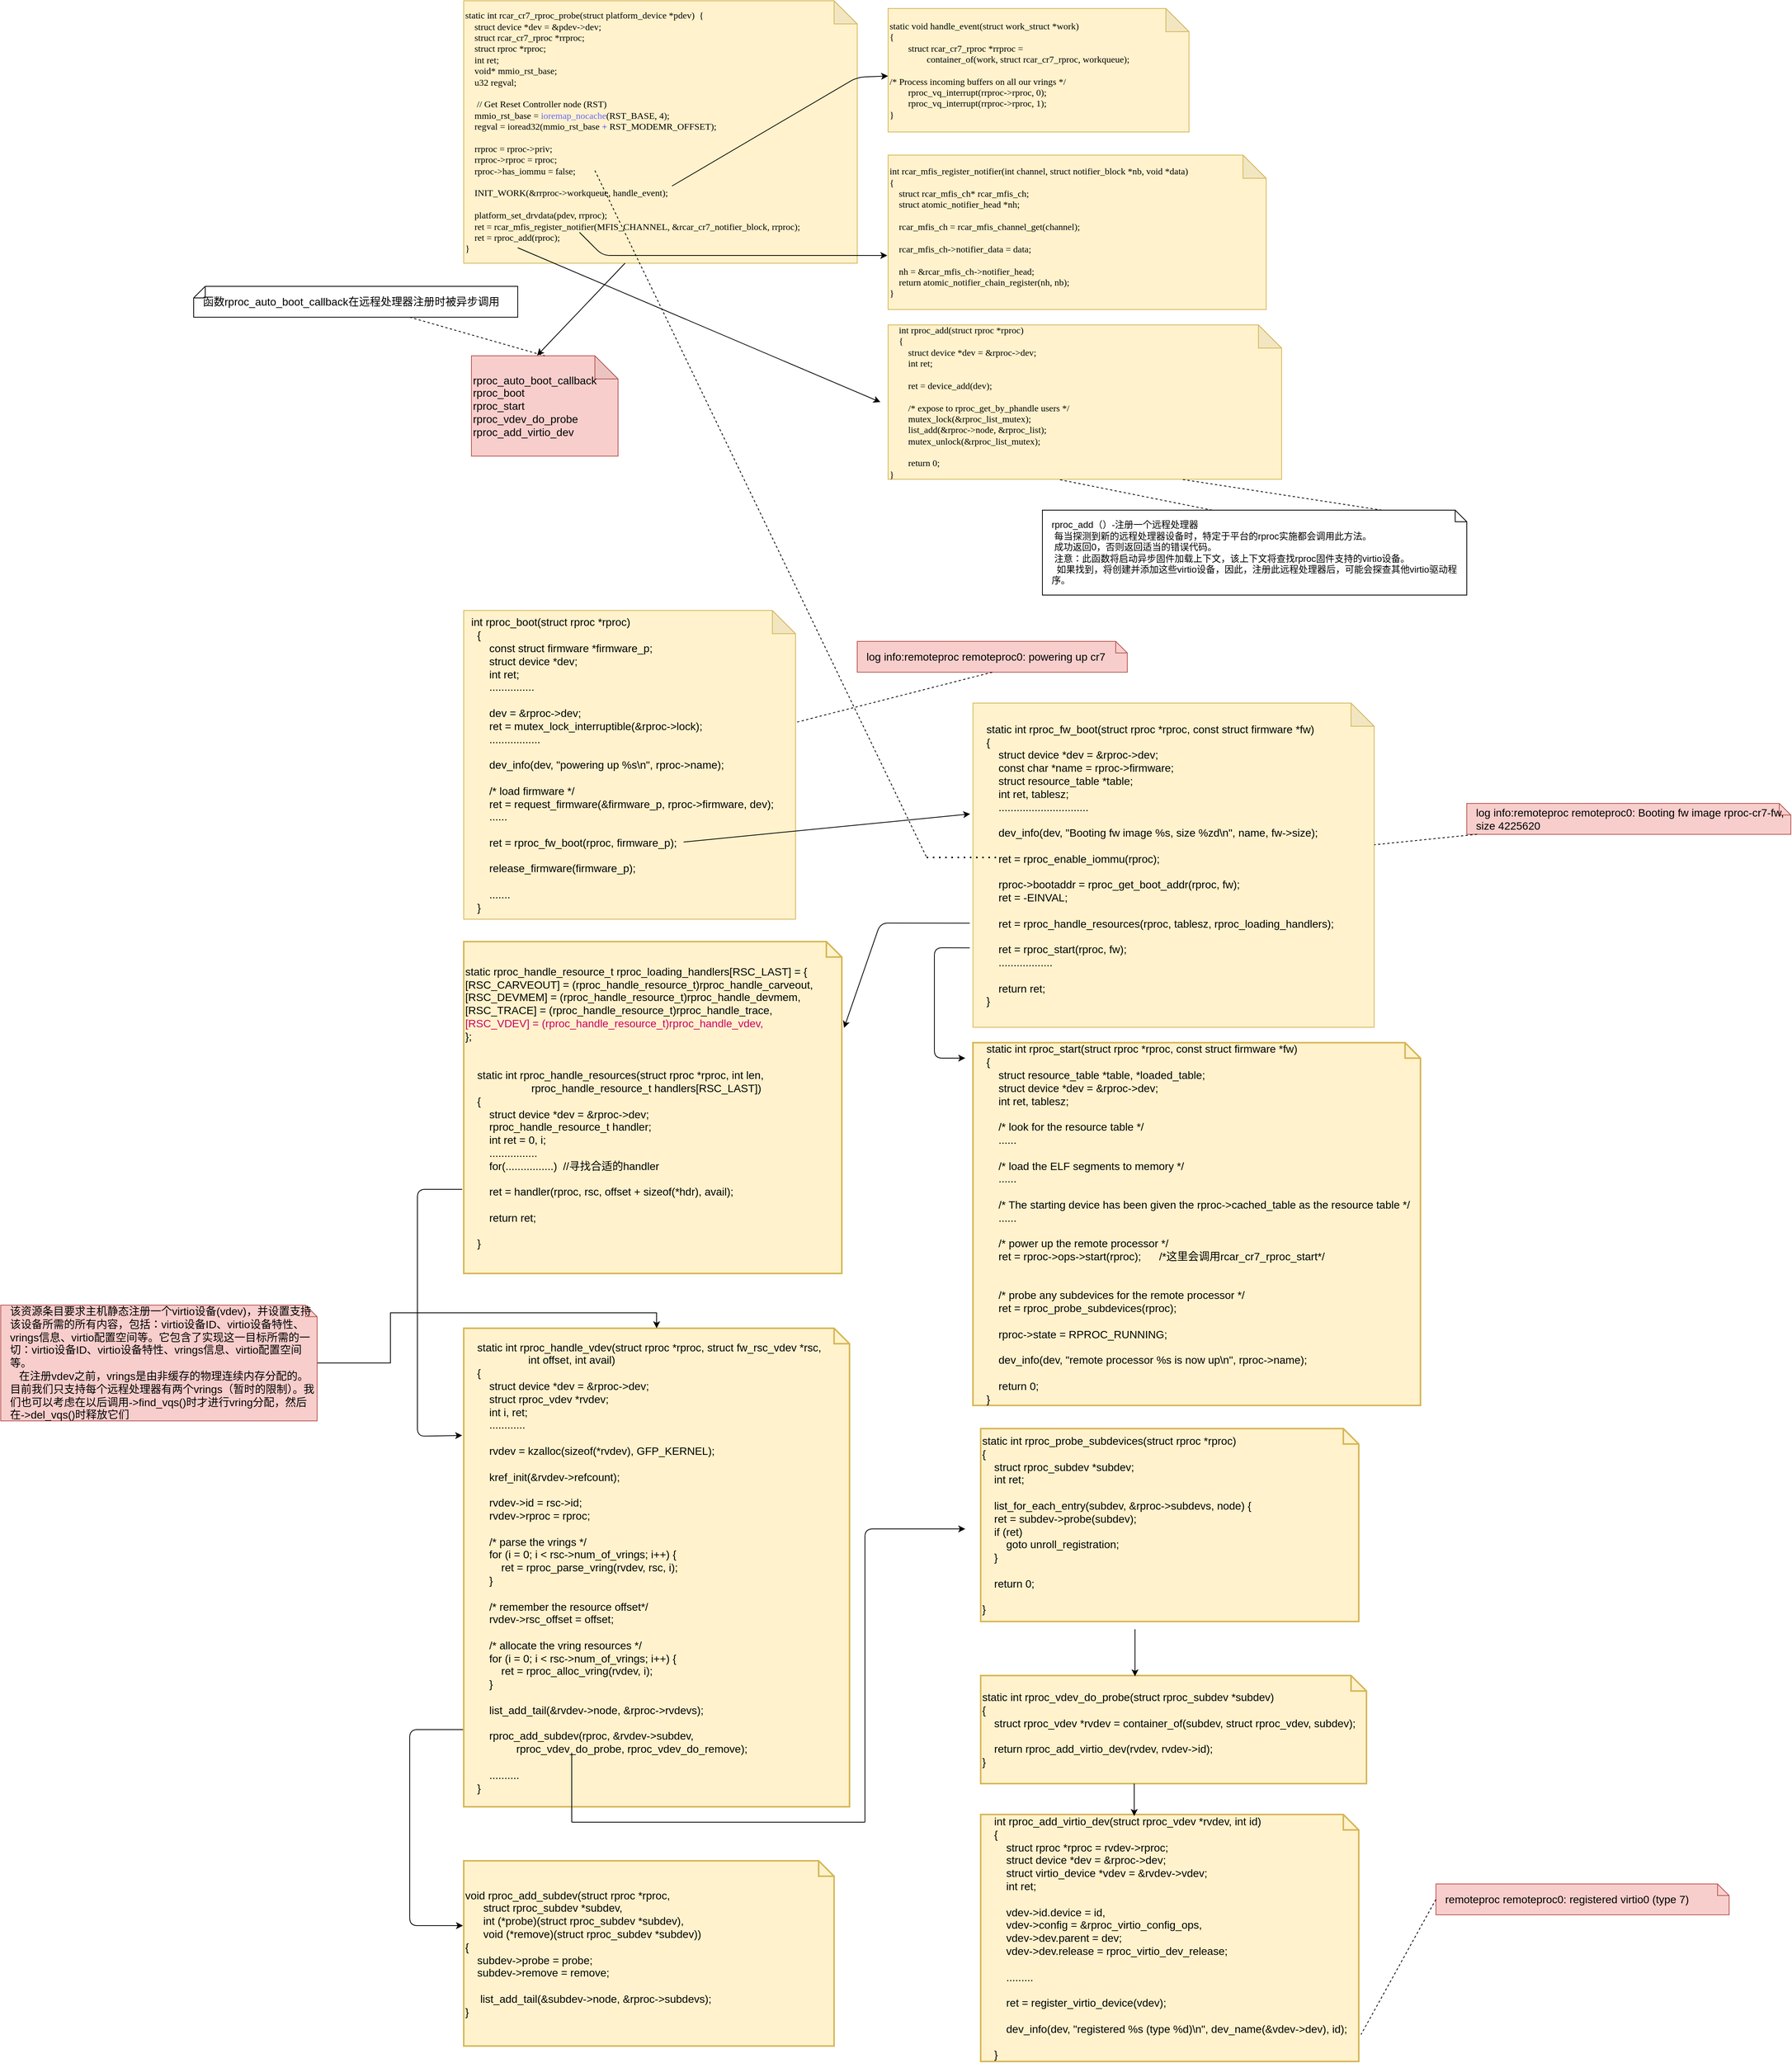 <mxfile version="13.5.3" type="github">
  <diagram id="FbFJJBOBrlT_LoqqgO9q" name="Page-1">
    <mxGraphModel dx="2272" dy="762" grid="1" gridSize="10" guides="1" tooltips="1" connect="1" arrows="1" fold="1" page="1" pageScale="1" pageWidth="850" pageHeight="1100" math="0" shadow="0">
      <root>
        <mxCell id="0" />
        <mxCell id="1" parent="0" />
        <mxCell id="iIErcDSMbeZujc61zSbI-16" value="&lt;span&gt;static int rcar_cr7_rproc_probe(struct platform_device *pdev)&amp;nbsp; {&lt;/span&gt;&lt;br&gt;&lt;span&gt;&amp;nbsp; &amp;nbsp;&amp;nbsp;&lt;/span&gt;&lt;span&gt;struct device *dev = &amp;amp;pdev-&amp;gt;dev;&lt;/span&gt;&lt;div&gt;&amp;nbsp; &amp;nbsp; struct rcar_cr7_rproc *rrproc;&lt;/div&gt;&lt;div&gt;&amp;nbsp; &amp;nbsp; struct rproc *rproc;&lt;/div&gt;&lt;div&gt;&amp;nbsp; &amp;nbsp; int ret;&lt;/div&gt;&lt;div&gt;&amp;nbsp; &amp;nbsp; void* mmio_rst_base;&amp;nbsp;&lt;/div&gt;&lt;div&gt;&amp;nbsp; &amp;nbsp; u32 regval;&lt;/div&gt;&lt;br&gt;&lt;span&gt;&amp;nbsp; &amp;nbsp;&amp;nbsp;&lt;/span&gt;&lt;span&gt; &lt;/span&gt;&lt;span&gt;// Get Reset Controller node (RST)&lt;/span&gt;&lt;div&gt;&amp;nbsp; &amp;nbsp; mmio_rst_base =&amp;nbsp;&lt;font color=&quot;#6666ff&quot;&gt;ioremap_nocache&lt;/font&gt;(RST_BASE, 4);&lt;/div&gt;&lt;div&gt;&amp;nbsp; &amp;nbsp; regval = ioread32(mmio_rst_base&lt;font color=&quot;#3333ff&quot;&gt;&amp;nbsp;+&lt;/font&gt;&amp;nbsp;RST_MODEMR_OFFSET);&lt;/div&gt;&lt;br&gt;&lt;span&gt;&amp;nbsp; &amp;nbsp;&amp;nbsp;&lt;/span&gt;&lt;span&gt;rrproc = rproc-&amp;gt;priv;&lt;/span&gt;&lt;div&gt;&amp;nbsp; &amp;nbsp; rrproc-&amp;gt;rproc = rproc;&lt;/div&gt;&lt;div&gt;&amp;nbsp; &amp;nbsp; rproc-&amp;gt;has_iommu = false;&lt;/div&gt;&lt;br&gt;&lt;span&gt;&amp;nbsp; &amp;nbsp;&amp;nbsp;INIT_WORK(&amp;amp;rrproc-&amp;gt;workqueue, handle_event);&lt;/span&gt;&lt;br&gt;&lt;span&gt;&amp;nbsp; &amp;nbsp;&amp;nbsp;&lt;/span&gt;&lt;br&gt;&lt;span&gt;&amp;nbsp; &amp;nbsp;&amp;nbsp;&lt;/span&gt;&lt;span&gt;platform_set_drvdata(pdev, rrproc);&lt;br&gt;&lt;/span&gt;&lt;div&gt;&amp;nbsp; &amp;nbsp; ret = rcar_mfis_register_notifier(MFIS_CHANNEL, &amp;amp;rcar_cr7_notifier_block, rrproc);&lt;/div&gt;&lt;span&gt;&amp;nbsp; &amp;nbsp;&amp;nbsp;ret = rproc_add(rproc);&lt;/span&gt;&lt;br&gt;&lt;span&gt;}&lt;/span&gt;" style="shape=note;whiteSpace=wrap;html=1;backgroundOutline=1;darkOpacity=0.05;labelBackgroundColor=none;fontFamily=Tahoma;align=left;fillColor=#fff2cc;strokeColor=#d6b656;" parent="1" vertex="1">
          <mxGeometry x="10" y="30" width="510" height="340" as="geometry" />
        </mxCell>
        <mxCell id="iIErcDSMbeZujc61zSbI-19" value="" style="endArrow=classic;html=1;fontFamily=Tahoma;" parent="1" target="iIErcDSMbeZujc61zSbI-20" edge="1">
          <mxGeometry width="50" height="50" relative="1" as="geometry">
            <mxPoint x="280" y="270" as="sourcePoint" />
            <mxPoint x="540" y="270" as="targetPoint" />
            <Array as="points">
              <mxPoint x="520" y="129" />
            </Array>
          </mxGeometry>
        </mxCell>
        <mxCell id="iIErcDSMbeZujc61zSbI-20" value="&lt;div&gt;static void handle_event(struct work_struct *work)&lt;/div&gt;&lt;div&gt;{&lt;/div&gt;&lt;div&gt;&amp;nbsp; &amp;nbsp; &amp;nbsp; &amp;nbsp; struct rcar_cr7_rproc *rrproc =&lt;/div&gt;&lt;div&gt;&amp;nbsp; &amp;nbsp; &amp;nbsp; &amp;nbsp; &amp;nbsp; &amp;nbsp; &amp;nbsp; &amp;nbsp; container_of(work, struct rcar_cr7_rproc, workqueue);&lt;/div&gt;&lt;div&gt;&lt;br&gt;&lt;/div&gt;&lt;div&gt;&lt;span&gt; &lt;/span&gt;/* Process incoming buffers on all our vrings */&lt;/div&gt;&lt;div&gt;&amp;nbsp; &amp;nbsp; &amp;nbsp; &amp;nbsp; rproc_vq_interrupt(rrproc-&amp;gt;rproc, 0);&lt;/div&gt;&lt;div&gt;&amp;nbsp; &amp;nbsp; &amp;nbsp; &amp;nbsp; rproc_vq_interrupt(rrproc-&amp;gt;rproc, 1);&lt;/div&gt;&lt;div&gt;}&lt;/div&gt;" style="shape=note;whiteSpace=wrap;html=1;backgroundOutline=1;darkOpacity=0.05;labelBackgroundColor=none;fontFamily=Tahoma;align=left;fillColor=#fff2cc;strokeColor=#d6b656;" parent="1" vertex="1">
          <mxGeometry x="560" y="40" width="390" height="160" as="geometry" />
        </mxCell>
        <mxCell id="iIErcDSMbeZujc61zSbI-21" value="&lt;div&gt;int rcar_mfis_register_notifier(int channel, struct notifier_block *nb, void *data)&lt;/div&gt;&lt;div&gt;{&lt;/div&gt;&lt;div&gt;&amp;nbsp; &amp;nbsp; struct rcar_mfis_ch* rcar_mfis_ch;&lt;/div&gt;&lt;div&gt;&amp;nbsp; &amp;nbsp; struct atomic_notifier_head *nh;&lt;/div&gt;&lt;div&gt;&lt;br&gt;&lt;/div&gt;&lt;div&gt;&amp;nbsp; &amp;nbsp; rcar_mfis_ch = rcar_mfis_channel_get(channel);&lt;/div&gt;&lt;div&gt;&lt;br&gt;&lt;/div&gt;&lt;div&gt;&amp;nbsp; &amp;nbsp; rcar_mfis_ch-&amp;gt;notifier_data = data;&lt;/div&gt;&lt;div&gt;&lt;br&gt;&lt;/div&gt;&lt;div&gt;&amp;nbsp; &amp;nbsp; nh = &amp;amp;rcar_mfis_ch-&amp;gt;notifier_head;&lt;/div&gt;&lt;div&gt;&amp;nbsp; &amp;nbsp; return atomic_notifier_chain_register(nh, nb);&lt;/div&gt;&lt;div&gt;}&lt;/div&gt;" style="shape=note;whiteSpace=wrap;html=1;backgroundOutline=1;darkOpacity=0.05;labelBackgroundColor=none;fontFamily=Tahoma;align=left;fillColor=#fff2cc;strokeColor=#d6b656;" parent="1" vertex="1">
          <mxGeometry x="560" y="230" width="490" height="200" as="geometry" />
        </mxCell>
        <mxCell id="iIErcDSMbeZujc61zSbI-23" value="" style="endArrow=classic;html=1;fontFamily=Tahoma;" parent="1" edge="1">
          <mxGeometry width="50" height="50" relative="1" as="geometry">
            <mxPoint x="160" y="330" as="sourcePoint" />
            <mxPoint x="559" y="360" as="targetPoint" />
            <Array as="points">
              <mxPoint x="190" y="360" />
            </Array>
          </mxGeometry>
        </mxCell>
        <mxCell id="iIErcDSMbeZujc61zSbI-27" value="&lt;div&gt;&amp;nbsp; &amp;nbsp; int rproc_add(struct rproc *rproc)&lt;/div&gt;&lt;div&gt;&amp;nbsp; &amp;nbsp; {&lt;/div&gt;&lt;div&gt;&amp;nbsp; &amp;nbsp; &amp;nbsp; &amp;nbsp; struct device *dev = &amp;amp;rproc-&amp;gt;dev;&lt;/div&gt;&lt;div&gt;&amp;nbsp; &amp;nbsp; &amp;nbsp; &amp;nbsp; int ret;&lt;/div&gt;&lt;div&gt;&lt;br&gt;&lt;/div&gt;&lt;div&gt;&amp;nbsp; &amp;nbsp; &amp;nbsp; &amp;nbsp; ret = device_add(dev);&lt;/div&gt;&lt;div&gt;&amp;nbsp; &amp;nbsp; &amp;nbsp; &amp;nbsp;&amp;nbsp;&lt;/div&gt;&lt;div&gt;&amp;nbsp; &amp;nbsp; &amp;nbsp; &amp;nbsp; /* expose to rproc_get_by_phandle users */&lt;/div&gt;&lt;div&gt;&amp;nbsp; &amp;nbsp; &amp;nbsp; &amp;nbsp; mutex_lock(&amp;amp;rproc_list_mutex);&lt;/div&gt;&lt;div&gt;&amp;nbsp; &amp;nbsp; &amp;nbsp; &amp;nbsp; list_add(&amp;amp;rproc-&amp;gt;node, &amp;amp;rproc_list);&lt;/div&gt;&lt;div&gt;&amp;nbsp; &amp;nbsp; &amp;nbsp; &amp;nbsp; mutex_unlock(&amp;amp;rproc_list_mutex);&lt;/div&gt;&lt;div&gt;&lt;br&gt;&lt;/div&gt;&lt;div&gt;&amp;nbsp; &amp;nbsp; &amp;nbsp; &amp;nbsp; return 0;&lt;/div&gt;&lt;div&gt;}&lt;/div&gt;" style="shape=note;whiteSpace=wrap;html=1;backgroundOutline=1;darkOpacity=0.05;labelBackgroundColor=none;fontFamily=Tahoma;align=left;fillColor=#fff2cc;strokeColor=#d6b656;" parent="1" vertex="1">
          <mxGeometry x="560" y="450" width="510" height="200" as="geometry" />
        </mxCell>
        <mxCell id="iIErcDSMbeZujc61zSbI-29" value="" style="endArrow=classic;html=1;fontFamily=Tahoma;" parent="1" edge="1">
          <mxGeometry width="50" height="50" relative="1" as="geometry">
            <mxPoint x="80" y="350" as="sourcePoint" />
            <mxPoint x="550" y="550" as="targetPoint" />
          </mxGeometry>
        </mxCell>
        <mxCell id="VZNhAgZzAG8TS2AfiykW-8" value="&lt;div&gt;rproc_add（）-注册一个远程处理器&lt;/div&gt;&lt;div&gt;&amp;nbsp;每当探测到新的远程处理器设备时，特定于平台的rproc实施都会调用此方法。&lt;/div&gt;&lt;div&gt;&amp;nbsp;&lt;span&gt;成功返回0，否则返回适当的错误代码。&lt;/span&gt;&lt;/div&gt;&lt;div&gt;&amp;nbsp;&lt;span&gt;注意：此函数将启动异步固件加载上下文，该上下文将查找rproc固件支持的virtio设备。&lt;/span&gt;&lt;/div&gt;&lt;div&gt;&amp;nbsp; 如果找到，将创建并添加这些virtio设备，因此，注册此远程处理器后，可能会探查其他virtio驱动程序。&lt;/div&gt;" style="shape=note;size=15;align=left;spacingLeft=10;html=1;whiteSpace=wrap;" vertex="1" parent="1">
          <mxGeometry x="760" y="690" width="550" height="110" as="geometry" />
        </mxCell>
        <mxCell id="VZNhAgZzAG8TS2AfiykW-9" value="" style="edgeStyle=none;endArrow=none;exitX=0.4;exitY=0;dashed=1;html=1;" edge="1" source="VZNhAgZzAG8TS2AfiykW-8" parent="1">
          <mxGeometry x="1" relative="1" as="geometry">
            <mxPoint x="780" y="650" as="targetPoint" />
          </mxGeometry>
        </mxCell>
        <mxCell id="VZNhAgZzAG8TS2AfiykW-10" value="" style="edgeStyle=none;endArrow=none;exitX=0.8;exitY=0;dashed=1;html=1;" edge="1" source="VZNhAgZzAG8TS2AfiykW-8" parent="1">
          <mxGeometry x="1" relative="1" as="geometry">
            <mxPoint x="940" y="650" as="targetPoint" />
          </mxGeometry>
        </mxCell>
        <mxCell id="VZNhAgZzAG8TS2AfiykW-11" value="rproc_auto_boot_callback&lt;br style=&quot;font-size: 14px;&quot;&gt;rproc_boot&lt;br style=&quot;font-size: 14px;&quot;&gt;rproc_start&lt;br style=&quot;font-size: 14px;&quot;&gt;rproc_vdev_do_probe&lt;br style=&quot;font-size: 14px;&quot;&gt;rproc_add_virtio_dev" style="shape=note;whiteSpace=wrap;html=1;backgroundOutline=1;darkOpacity=0.05;fillColor=#f8cecc;strokeColor=#b85450;align=left;fontSize=14;" vertex="1" parent="1">
          <mxGeometry x="20" y="490" width="190" height="130" as="geometry" />
        </mxCell>
        <mxCell id="VZNhAgZzAG8TS2AfiykW-13" value="" style="endArrow=classic;html=1;exitX=0.41;exitY=1;exitDx=0;exitDy=0;exitPerimeter=0;entryX=0.448;entryY=-0.003;entryDx=0;entryDy=0;entryPerimeter=0;" edge="1" parent="1" source="iIErcDSMbeZujc61zSbI-16" target="VZNhAgZzAG8TS2AfiykW-11">
          <mxGeometry width="50" height="50" relative="1" as="geometry">
            <mxPoint x="170" y="500" as="sourcePoint" />
            <mxPoint x="220" y="450" as="targetPoint" />
          </mxGeometry>
        </mxCell>
        <mxCell id="VZNhAgZzAG8TS2AfiykW-23" value="&lt;span&gt;函数rproc_auto_boot_callback在远程处理器注册时被异步调用&lt;/span&gt;" style="shape=note;size=15;align=left;spacingLeft=10;html=1;whiteSpace=wrap;fontSize=14;rotation=0;verticalAlign=middle;horizontal=1;direction=east;flipH=1;flipV=0;" vertex="1" parent="1">
          <mxGeometry x="-340" y="400" width="420" height="40" as="geometry" />
        </mxCell>
        <mxCell id="VZNhAgZzAG8TS2AfiykW-25" value="" style="edgeStyle=none;endArrow=none;dashed=1;html=1;fontSize=14;entryX=0.5;entryY=0;entryDx=0;entryDy=0;entryPerimeter=0;" edge="1" source="VZNhAgZzAG8TS2AfiykW-23" parent="1" target="VZNhAgZzAG8TS2AfiykW-11">
          <mxGeometry x="1" relative="1" as="geometry">
            <mxPoint x="120" y="390" as="targetPoint" />
          </mxGeometry>
        </mxCell>
        <mxCell id="VZNhAgZzAG8TS2AfiykW-26" value="&lt;div&gt;&amp;nbsp; int rproc_boot(struct rproc *rproc)&lt;/div&gt;&lt;div&gt;&amp;nbsp; &amp;nbsp; {&lt;/div&gt;&lt;div&gt;&amp;nbsp; &amp;nbsp; &amp;nbsp; &amp;nbsp; const struct firmware *firmware_p;&lt;/div&gt;&lt;div&gt;&amp;nbsp; &amp;nbsp; &amp;nbsp; &amp;nbsp; struct device *dev;&lt;/div&gt;&lt;div&gt;&amp;nbsp; &amp;nbsp; &amp;nbsp; &amp;nbsp; int ret;&lt;/div&gt;&lt;div&gt;&amp;nbsp; &amp;nbsp; &amp;nbsp; &amp;nbsp; ...............&lt;/div&gt;&lt;div&gt;&lt;br&gt;&lt;/div&gt;&lt;div&gt;&amp;nbsp; &amp;nbsp; &amp;nbsp; &amp;nbsp; dev = &amp;amp;rproc-&amp;gt;dev;&lt;/div&gt;&lt;div&gt;&amp;nbsp; &amp;nbsp; &amp;nbsp; &amp;nbsp; ret = mutex_lock_interruptible(&amp;amp;rproc-&amp;gt;lock);&lt;/div&gt;&lt;div&gt;&amp;nbsp; &amp;nbsp; &amp;nbsp; &amp;nbsp; .................&lt;/div&gt;&lt;div&gt;&amp;nbsp; &amp;nbsp; &amp;nbsp; &amp;nbsp;&lt;/div&gt;&lt;div&gt;&amp;nbsp; &amp;nbsp; &amp;nbsp; &amp;nbsp; dev_info(dev, &quot;powering up %s\n&quot;, rproc-&amp;gt;name);&lt;/div&gt;&lt;div&gt;&lt;br&gt;&lt;/div&gt;&lt;div&gt;&amp;nbsp; &amp;nbsp; &amp;nbsp; &amp;nbsp; /* load firmware */&lt;/div&gt;&lt;div&gt;&amp;nbsp; &amp;nbsp; &amp;nbsp; &amp;nbsp; ret = request_firmware(&amp;amp;firmware_p, rproc-&amp;gt;firmware, dev);&lt;/div&gt;&lt;div&gt;&amp;nbsp; &amp;nbsp; &amp;nbsp; &amp;nbsp; ......&lt;/div&gt;&lt;div&gt;&lt;br&gt;&lt;/div&gt;&lt;div&gt;&amp;nbsp; &amp;nbsp; &amp;nbsp; &amp;nbsp; ret = rproc_fw_boot(rproc, firmware_p);&lt;/div&gt;&lt;div&gt;&lt;br&gt;&lt;/div&gt;&lt;div&gt;&amp;nbsp; &amp;nbsp; &amp;nbsp; &amp;nbsp; release_firmware(firmware_p);&lt;/div&gt;&lt;div&gt;&lt;br&gt;&lt;/div&gt;&lt;div&gt;&amp;nbsp; &amp;nbsp; &amp;nbsp; &amp;nbsp; .......&lt;/div&gt;&lt;div&gt;&amp;nbsp; &amp;nbsp; }&lt;/div&gt;" style="shape=note;whiteSpace=wrap;html=1;backgroundOutline=1;darkOpacity=0.05;fontSize=14;align=left;fillColor=#fff2cc;strokeColor=#d6b656;" vertex="1" parent="1">
          <mxGeometry x="10" y="820" width="430" height="400" as="geometry" />
        </mxCell>
        <mxCell id="VZNhAgZzAG8TS2AfiykW-27" value="&lt;div&gt;&amp;nbsp; &amp;nbsp; static int rproc_fw_boot(struct rproc *rproc, const struct firmware *fw)&lt;/div&gt;&lt;div&gt;&amp;nbsp; &amp;nbsp; {&lt;/div&gt;&lt;div&gt;&amp;nbsp; &amp;nbsp; &amp;nbsp; &amp;nbsp; struct device *dev = &amp;amp;rproc-&amp;gt;dev;&lt;/div&gt;&lt;div&gt;&amp;nbsp; &amp;nbsp; &amp;nbsp; &amp;nbsp; const char *name = rproc-&amp;gt;firmware;&lt;/div&gt;&lt;div&gt;&amp;nbsp; &amp;nbsp; &amp;nbsp; &amp;nbsp; struct resource_table *table;&lt;/div&gt;&lt;div&gt;&amp;nbsp; &amp;nbsp; &amp;nbsp; &amp;nbsp; int ret, tablesz;&lt;/div&gt;&lt;div&gt;&amp;nbsp; &amp;nbsp; &amp;nbsp; &amp;nbsp; ..............................&lt;/div&gt;&lt;div&gt;&amp;nbsp; &amp;nbsp; &amp;nbsp; &amp;nbsp;&amp;nbsp;&lt;/div&gt;&lt;div&gt;&amp;nbsp; &amp;nbsp; &amp;nbsp; &amp;nbsp; dev_info(dev, &quot;Booting fw image %s, size %zd\n&quot;, name, fw-&amp;gt;size);&lt;/div&gt;&lt;div&gt;&lt;br&gt;&lt;/div&gt;&lt;div&gt;&amp;nbsp; &amp;nbsp; &amp;nbsp; &amp;nbsp; ret = rproc_enable_iommu(rproc);&lt;/div&gt;&lt;div&gt;&lt;br&gt;&lt;/div&gt;&lt;div&gt;&amp;nbsp; &amp;nbsp; &amp;nbsp; &amp;nbsp; rproc-&amp;gt;bootaddr = rproc_get_boot_addr(rproc, fw);&lt;/div&gt;&lt;div&gt;&amp;nbsp; &amp;nbsp; &amp;nbsp; &amp;nbsp; ret = -EINVAL;&amp;nbsp;&lt;/div&gt;&lt;div&gt;&amp;nbsp; &amp;nbsp; &amp;nbsp; &amp;nbsp;&amp;nbsp;&lt;/div&gt;&lt;div&gt;&amp;nbsp; &amp;nbsp; &amp;nbsp; &amp;nbsp; ret = rproc_handle_resources(rproc, tablesz, rproc_loading_handlers);&lt;/div&gt;&lt;div&gt;&amp;nbsp; &amp;nbsp; &amp;nbsp; &amp;nbsp;&amp;nbsp;&lt;/div&gt;&lt;div&gt;&amp;nbsp; &amp;nbsp; &amp;nbsp; &amp;nbsp; ret = rproc_start(rproc, fw);&lt;/div&gt;&lt;div&gt;&amp;nbsp; &amp;nbsp; &amp;nbsp; &amp;nbsp; ..................&lt;/div&gt;&lt;div&gt;&amp;nbsp; &amp;nbsp; &amp;nbsp; &amp;nbsp;&amp;nbsp;&lt;/div&gt;&lt;div&gt;&amp;nbsp; &amp;nbsp; &amp;nbsp; &amp;nbsp; return ret;&lt;/div&gt;&lt;div&gt;&amp;nbsp; &amp;nbsp; }&lt;/div&gt;" style="shape=note;whiteSpace=wrap;html=1;backgroundOutline=1;darkOpacity=0.05;fontSize=14;align=left;fillColor=#fff2cc;strokeColor=#d6b656;" vertex="1" parent="1">
          <mxGeometry x="670" y="940" width="520" height="420" as="geometry" />
        </mxCell>
        <mxCell id="VZNhAgZzAG8TS2AfiykW-29" value="log info:remoteproc remoteproc0: powering up cr7" style="shape=note;size=15;align=left;spacingLeft=10;html=1;whiteSpace=wrap;fontSize=14;fillColor=#f8cecc;strokeColor=#b85450;" vertex="1" parent="1">
          <mxGeometry x="520" y="860" width="350" height="40" as="geometry" />
        </mxCell>
        <mxCell id="VZNhAgZzAG8TS2AfiykW-30" value="" style="edgeStyle=none;endArrow=none;exitX=0.5;exitY=1;dashed=1;html=1;fontSize=14;exitDx=0;exitDy=0;exitPerimeter=0;" edge="1" source="VZNhAgZzAG8TS2AfiykW-29" parent="1" target="VZNhAgZzAG8TS2AfiykW-26">
          <mxGeometry x="1" relative="1" as="geometry">
            <mxPoint x="540" y="820" as="targetPoint" />
          </mxGeometry>
        </mxCell>
        <mxCell id="VZNhAgZzAG8TS2AfiykW-32" value="" style="endArrow=classic;html=1;fontSize=14;entryX=-0.007;entryY=0.342;entryDx=0;entryDy=0;entryPerimeter=0;" edge="1" parent="1" target="VZNhAgZzAG8TS2AfiykW-27">
          <mxGeometry width="50" height="50" relative="1" as="geometry">
            <mxPoint x="295" y="1120" as="sourcePoint" />
            <mxPoint x="425" y="970" as="targetPoint" />
          </mxGeometry>
        </mxCell>
        <mxCell id="VZNhAgZzAG8TS2AfiykW-35" value="log info:remoteproc remoteproc0: Booting fw image rproc-cr7-fw, size 4225620" style="shape=note;size=15;align=left;spacingLeft=10;html=1;whiteSpace=wrap;fontSize=14;fillColor=#f8cecc;strokeColor=#b85450;" vertex="1" parent="1">
          <mxGeometry x="1310" y="1070" width="420" height="40" as="geometry" />
        </mxCell>
        <mxCell id="VZNhAgZzAG8TS2AfiykW-36" value="" style="edgeStyle=none;endArrow=none;dashed=1;html=1;fontSize=14;" edge="1" source="VZNhAgZzAG8TS2AfiykW-35" parent="1" target="VZNhAgZzAG8TS2AfiykW-27">
          <mxGeometry x="1" relative="1" as="geometry">
            <mxPoint x="1330" y="1030" as="targetPoint" />
          </mxGeometry>
        </mxCell>
        <mxCell id="VZNhAgZzAG8TS2AfiykW-41" value="" style="endArrow=none;dashed=1;html=1;fontSize=14;" edge="1" parent="1">
          <mxGeometry width="50" height="50" relative="1" as="geometry">
            <mxPoint x="180" y="250" as="sourcePoint" />
            <mxPoint x="610" y="1140" as="targetPoint" />
          </mxGeometry>
        </mxCell>
        <mxCell id="VZNhAgZzAG8TS2AfiykW-42" value="" style="endArrow=none;dashed=1;html=1;dashPattern=1 3;strokeWidth=2;fontSize=14;" edge="1" parent="1">
          <mxGeometry width="50" height="50" relative="1" as="geometry">
            <mxPoint x="610" y="1140" as="sourcePoint" />
            <mxPoint x="700" y="1140" as="targetPoint" />
          </mxGeometry>
        </mxCell>
        <mxCell id="VZNhAgZzAG8TS2AfiykW-43" value="&lt;div&gt;&lt;div&gt;static rproc_handle_resource_t rproc_loading_handlers[RSC_LAST] = {&lt;/div&gt;&lt;div&gt;&lt;span&gt;	&lt;/span&gt;[RSC_CARVEOUT] = (rproc_handle_resource_t)rproc_handle_carveout,&lt;/div&gt;&lt;div&gt;&lt;span&gt;	&lt;/span&gt;[RSC_DEVMEM] = (rproc_handle_resource_t)rproc_handle_devmem,&lt;/div&gt;&lt;div&gt;&lt;span&gt;	&lt;/span&gt;[RSC_TRACE] = (rproc_handle_resource_t)rproc_handle_trace,&lt;/div&gt;&lt;div&gt;&lt;font color=&quot;#cc0066&quot;&gt;&lt;span&gt;	&lt;/span&gt;[RSC_VDEV] = (rproc_handle_resource_t)rproc_handle_vdev,&lt;/font&gt;&lt;/div&gt;&lt;div&gt;};&lt;/div&gt;&lt;/div&gt;&lt;div&gt;&lt;br&gt;&lt;/div&gt;&lt;div&gt;&lt;br&gt;&lt;/div&gt;&lt;div&gt;&amp;nbsp; &amp;nbsp; static int rproc_handle_resources(struct rproc *rproc, int len,&lt;/div&gt;&lt;div&gt;&amp;nbsp; &amp;nbsp; &amp;nbsp; &amp;nbsp; &amp;nbsp; &amp;nbsp; &amp;nbsp; &amp;nbsp; &amp;nbsp; &amp;nbsp; &amp;nbsp; rproc_handle_resource_t handlers[RSC_LAST])&lt;/div&gt;&lt;div&gt;&amp;nbsp; &amp;nbsp; {&lt;/div&gt;&lt;div&gt;&amp;nbsp; &amp;nbsp; &amp;nbsp; &amp;nbsp; struct device *dev = &amp;amp;rproc-&amp;gt;dev;&lt;/div&gt;&lt;div&gt;&amp;nbsp; &amp;nbsp; &amp;nbsp; &amp;nbsp; rproc_handle_resource_t handler;&lt;/div&gt;&lt;div&gt;&amp;nbsp; &amp;nbsp; &amp;nbsp; &amp;nbsp; int ret = 0, i;&lt;/div&gt;&lt;div&gt;&amp;nbsp; &amp;nbsp; &amp;nbsp; &amp;nbsp; ................&lt;/div&gt;&lt;div&gt;&amp;nbsp; &amp;nbsp; &amp;nbsp; &amp;nbsp; for(................)&amp;nbsp; //寻找合适的handler&lt;/div&gt;&lt;div&gt;&lt;br&gt;&lt;/div&gt;&lt;div&gt;&amp;nbsp; &amp;nbsp; &amp;nbsp; &amp;nbsp; ret = handler(rproc, rsc, offset + sizeof(*hdr), avail);&lt;/div&gt;&lt;div&gt;&lt;br&gt;&lt;/div&gt;&lt;div&gt;&amp;nbsp; &amp;nbsp; &amp;nbsp; &amp;nbsp; return ret;&lt;/div&gt;&lt;div&gt;&amp;nbsp; &amp;nbsp; &amp;nbsp; &amp;nbsp;&amp;nbsp;&lt;/div&gt;&lt;div&gt;&amp;nbsp; &amp;nbsp; }&lt;/div&gt;" style="shape=note;strokeWidth=2;fontSize=14;size=20;whiteSpace=wrap;html=1;fillColor=#fff2cc;strokeColor=#d6b656;align=left;" vertex="1" parent="1">
          <mxGeometry x="10" y="1249" width="490" height="430" as="geometry" />
        </mxCell>
        <mxCell id="VZNhAgZzAG8TS2AfiykW-44" value="" style="endArrow=classic;html=1;fontSize=14;exitX=-0.008;exitY=0.679;exitDx=0;exitDy=0;exitPerimeter=0;entryX=1.006;entryY=0.26;entryDx=0;entryDy=0;entryPerimeter=0;" edge="1" parent="1" source="VZNhAgZzAG8TS2AfiykW-27" target="VZNhAgZzAG8TS2AfiykW-43">
          <mxGeometry width="50" height="50" relative="1" as="geometry">
            <mxPoint x="630" y="1390" as="sourcePoint" />
            <mxPoint x="520" y="1370" as="targetPoint" />
            <Array as="points">
              <mxPoint x="550" y="1225" />
            </Array>
          </mxGeometry>
        </mxCell>
        <mxCell id="VZNhAgZzAG8TS2AfiykW-45" value="&lt;div&gt;&amp;nbsp; &amp;nbsp; static int rproc_handle_vdev(struct rproc *rproc, struct fw_rsc_vdev *rsc,&lt;/div&gt;&lt;div&gt;&amp;nbsp; &amp;nbsp; &amp;nbsp; &amp;nbsp; &amp;nbsp; &amp;nbsp; &amp;nbsp; &amp;nbsp; &amp;nbsp; &amp;nbsp; &amp;nbsp;int offset, int avail)&lt;/div&gt;&lt;div&gt;&amp;nbsp; &amp;nbsp; {&lt;/div&gt;&lt;div&gt;&amp;nbsp; &amp;nbsp; &amp;nbsp; &amp;nbsp; struct device *dev = &amp;amp;rproc-&amp;gt;dev;&lt;/div&gt;&lt;div&gt;&amp;nbsp; &amp;nbsp; &amp;nbsp; &amp;nbsp; struct rproc_vdev *rvdev;&lt;/div&gt;&lt;div&gt;&amp;nbsp; &amp;nbsp; &amp;nbsp; &amp;nbsp; int i, ret;&lt;/div&gt;&lt;div&gt;&amp;nbsp; &amp;nbsp; &amp;nbsp; &amp;nbsp; ............&lt;/div&gt;&lt;div&gt;&lt;br&gt;&lt;/div&gt;&lt;div&gt;&amp;nbsp; &amp;nbsp; &amp;nbsp; &amp;nbsp; rvdev = kzalloc(sizeof(*rvdev), GFP_KERNEL);&lt;/div&gt;&lt;div&gt;&lt;br&gt;&lt;/div&gt;&lt;div&gt;&amp;nbsp; &amp;nbsp; &amp;nbsp; &amp;nbsp; kref_init(&amp;amp;rvdev-&amp;gt;refcount);&lt;/div&gt;&lt;div&gt;&lt;br&gt;&lt;/div&gt;&lt;div&gt;&amp;nbsp; &amp;nbsp; &amp;nbsp; &amp;nbsp; rvdev-&amp;gt;id = rsc-&amp;gt;id;&lt;/div&gt;&lt;div&gt;&amp;nbsp; &amp;nbsp; &amp;nbsp; &amp;nbsp; rvdev-&amp;gt;rproc = rproc;&lt;/div&gt;&lt;div&gt;&lt;br&gt;&lt;/div&gt;&lt;div&gt;&amp;nbsp; &amp;nbsp; &amp;nbsp; &amp;nbsp; /* parse the vrings */&lt;/div&gt;&lt;div&gt;&amp;nbsp; &amp;nbsp; &amp;nbsp; &amp;nbsp; for (i = 0; i &amp;lt; rsc-&amp;gt;num_of_vrings; i++) {&lt;/div&gt;&lt;div&gt;&amp;nbsp; &amp;nbsp; &amp;nbsp; &amp;nbsp; &amp;nbsp; &amp;nbsp; ret = rproc_parse_vring(rvdev, rsc, i);&lt;/div&gt;&lt;div&gt;&amp;nbsp; &amp;nbsp; &amp;nbsp; &amp;nbsp; }&lt;/div&gt;&lt;div&gt;&lt;br&gt;&lt;/div&gt;&lt;div&gt;&amp;nbsp; &amp;nbsp; &amp;nbsp; &amp;nbsp; /* remember the resource offset*/&lt;/div&gt;&lt;div&gt;&amp;nbsp; &amp;nbsp; &amp;nbsp; &amp;nbsp; rvdev-&amp;gt;rsc_offset = offset;&lt;/div&gt;&lt;div&gt;&amp;nbsp; &amp;nbsp; &amp;nbsp; &amp;nbsp;&amp;nbsp;&lt;/div&gt;&lt;div&gt;&amp;nbsp; &amp;nbsp; &amp;nbsp; &amp;nbsp; /* allocate the vring resources */&lt;/div&gt;&lt;div&gt;&amp;nbsp; &amp;nbsp; &amp;nbsp; &amp;nbsp; for (i = 0; i &amp;lt; rsc-&amp;gt;num_of_vrings; i++) {&lt;/div&gt;&lt;div&gt;&amp;nbsp; &amp;nbsp; &amp;nbsp; &amp;nbsp; &amp;nbsp; &amp;nbsp; ret = rproc_alloc_vring(rvdev, i);&lt;/div&gt;&lt;div&gt;&amp;nbsp; &amp;nbsp; &amp;nbsp; &amp;nbsp; }&lt;/div&gt;&lt;div&gt;&lt;br&gt;&lt;/div&gt;&lt;div&gt;&amp;nbsp; &amp;nbsp; &amp;nbsp; &amp;nbsp; list_add_tail(&amp;amp;rvdev-&amp;gt;node, &amp;amp;rproc-&amp;gt;rvdevs);&lt;/div&gt;&lt;div&gt;&lt;br&gt;&lt;/div&gt;&lt;div&gt;&amp;nbsp; &amp;nbsp; &amp;nbsp; &amp;nbsp; rproc_add_subdev(rproc, &amp;amp;rvdev-&amp;gt;subdev,&lt;/div&gt;&lt;div&gt;&amp;nbsp; &amp;nbsp; &amp;nbsp; &amp;nbsp; &amp;nbsp; &amp;nbsp; &amp;nbsp; &amp;nbsp; &amp;nbsp;rproc_vdev_do_probe, rproc_vdev_do_remove);&lt;/div&gt;&lt;div&gt;&lt;br&gt;&lt;/div&gt;&lt;div&gt;&amp;nbsp; &amp;nbsp; &amp;nbsp; &amp;nbsp; ..........&lt;/div&gt;&lt;div&gt;&amp;nbsp; &amp;nbsp; }&amp;nbsp;&lt;/div&gt;" style="shape=note;strokeWidth=2;fontSize=14;size=20;whiteSpace=wrap;html=1;fillColor=#fff2cc;strokeColor=#d6b656;align=left;" vertex="1" parent="1">
          <mxGeometry x="10" y="1750" width="500" height="620" as="geometry" />
        </mxCell>
        <mxCell id="VZNhAgZzAG8TS2AfiykW-46" value="" style="endArrow=classic;html=1;fontSize=14;entryX=-0.004;entryY=0.224;entryDx=0;entryDy=0;entryPerimeter=0;" edge="1" parent="1" target="VZNhAgZzAG8TS2AfiykW-45">
          <mxGeometry width="50" height="50" relative="1" as="geometry">
            <mxPoint x="8" y="1570" as="sourcePoint" />
            <mxPoint x="-40" y="1940" as="targetPoint" />
            <Array as="points">
              <mxPoint x="-50" y="1570" />
              <mxPoint x="-50" y="1890" />
            </Array>
          </mxGeometry>
        </mxCell>
        <mxCell id="VZNhAgZzAG8TS2AfiykW-50" value="" style="edgeStyle=orthogonalEdgeStyle;rounded=0;orthogonalLoop=1;jettySize=auto;html=1;fontSize=14;entryX=0.5;entryY=0;entryDx=0;entryDy=0;entryPerimeter=0;" edge="1" parent="1" source="VZNhAgZzAG8TS2AfiykW-47" target="VZNhAgZzAG8TS2AfiykW-45">
          <mxGeometry relative="1" as="geometry" />
        </mxCell>
        <mxCell id="VZNhAgZzAG8TS2AfiykW-47" value="&lt;div&gt;该资源条目要求主机静态注册一个virtio设备(vdev)，并设置支持该设备所需的所有内容，包括：virtio设备ID、virtio设备特性、vrings信息、virtio配置空间等。它包含了实现这一目标所需的一切：virtio设备ID、virtio设备特性、vrings信息、virtio配置空间等。&lt;/div&gt;&lt;div&gt;&amp;nbsp; &amp;nbsp;在注册vdev之前，vrings是由非缓存的物理连续内存分配的。目前我们只支持每个远程处理器有两个vrings（暂时的限制）。我们也可以考虑在以后调用-&amp;gt;find_vqs()时才进行vring分配，然后在-&amp;gt;del_vqs()时释放它们&lt;/div&gt;" style="shape=note;size=15;align=left;spacingLeft=10;html=1;whiteSpace=wrap;fontSize=14;fillColor=#f8cecc;strokeColor=#b85450;" vertex="1" parent="1">
          <mxGeometry x="-590" y="1720" width="410" height="150" as="geometry" />
        </mxCell>
        <mxCell id="VZNhAgZzAG8TS2AfiykW-53" value="&lt;div&gt;void rproc_add_subdev(struct rproc *rproc,&lt;/div&gt;&lt;div&gt;&lt;span&gt;		&lt;/span&gt;&amp;nbsp; &amp;nbsp; &amp;nbsp; struct rproc_subdev *subdev,&lt;/div&gt;&lt;div&gt;&lt;span&gt;		&lt;/span&gt;&amp;nbsp; &amp;nbsp; &amp;nbsp; int (*probe)(struct rproc_subdev *subdev),&lt;/div&gt;&lt;div&gt;&lt;span&gt;		&lt;/span&gt;&amp;nbsp; &amp;nbsp; &amp;nbsp; void (*remove)(struct rproc_subdev *subdev))&lt;/div&gt;&lt;div&gt;{&lt;/div&gt;&lt;div&gt;&lt;span&gt;&lt;/span&gt;&amp;nbsp; &amp;nbsp; subdev-&amp;gt;probe = probe;&lt;/div&gt;&lt;div&gt;&lt;span&gt;&lt;/span&gt;&amp;nbsp; &amp;nbsp; subdev-&amp;gt;remove = remove;&lt;/div&gt;&lt;div&gt;&lt;br&gt;&lt;/div&gt;&lt;div&gt;&lt;span&gt;&lt;/span&gt;&amp;nbsp; &amp;nbsp; &amp;nbsp;list_add_tail(&amp;amp;subdev-&amp;gt;node, &amp;amp;rproc-&amp;gt;subdevs);&lt;/div&gt;&lt;div&gt;}&lt;/div&gt;" style="shape=note;strokeWidth=2;fontSize=14;size=20;whiteSpace=wrap;html=1;fillColor=#fff2cc;strokeColor=#d6b656;align=left;" vertex="1" parent="1">
          <mxGeometry x="10" y="2440" width="480" height="240" as="geometry" />
        </mxCell>
        <mxCell id="VZNhAgZzAG8TS2AfiykW-54" value="&lt;div&gt;&amp;nbsp; &amp;nbsp; static int rproc_start(struct rproc *rproc, const struct firmware *fw)&lt;/div&gt;&lt;div&gt;&amp;nbsp; &amp;nbsp; {&lt;/div&gt;&lt;div&gt;&amp;nbsp; &amp;nbsp; &amp;nbsp; &amp;nbsp; struct resource_table *table, *loaded_table;&lt;/div&gt;&lt;div&gt;&amp;nbsp; &amp;nbsp; &amp;nbsp; &amp;nbsp; struct device *dev = &amp;amp;rproc-&amp;gt;dev;&lt;/div&gt;&lt;div&gt;&amp;nbsp; &amp;nbsp; &amp;nbsp; &amp;nbsp; int ret, tablesz;&lt;/div&gt;&lt;div&gt;&lt;br&gt;&lt;/div&gt;&lt;div&gt;&amp;nbsp; &amp;nbsp; &amp;nbsp; &amp;nbsp; /* look for the resource table */&lt;/div&gt;&lt;div&gt;&amp;nbsp; &amp;nbsp; &amp;nbsp; &amp;nbsp; ......&lt;/div&gt;&lt;div&gt;&lt;br&gt;&lt;/div&gt;&lt;div&gt;&amp;nbsp; &amp;nbsp; &amp;nbsp; &amp;nbsp; /* load the ELF segments to memory */&lt;/div&gt;&lt;div&gt;&amp;nbsp; &amp;nbsp; &amp;nbsp; &amp;nbsp; ......&lt;/div&gt;&lt;div&gt;&lt;br&gt;&lt;/div&gt;&lt;div&gt;&amp;nbsp; &amp;nbsp; &amp;nbsp; &amp;nbsp; /* The starting device has been given the rproc-&amp;gt;cached_table as the resource table */&lt;/div&gt;&lt;div&gt;&amp;nbsp; &amp;nbsp; &amp;nbsp; &amp;nbsp; ......&lt;/div&gt;&lt;div&gt;&amp;nbsp; &amp;nbsp; &amp;nbsp; &amp;nbsp;&amp;nbsp;&lt;/div&gt;&lt;div&gt;&amp;nbsp; &amp;nbsp; &amp;nbsp; &amp;nbsp; /* power up the remote processor */&lt;/div&gt;&lt;div&gt;&amp;nbsp; &amp;nbsp; &amp;nbsp; &amp;nbsp; ret = rproc-&amp;gt;ops-&amp;gt;start(rproc);&amp;nbsp; &amp;nbsp; &amp;nbsp; /*这里会调用rcar_cr7_rproc_start*/&lt;/div&gt;&lt;div&gt;&lt;br&gt;&lt;/div&gt;&lt;div&gt;&lt;br&gt;&lt;/div&gt;&lt;div&gt;&amp;nbsp; &amp;nbsp; &amp;nbsp; &amp;nbsp; /* probe any subdevices for the remote processor */&lt;/div&gt;&lt;div&gt;&amp;nbsp; &amp;nbsp; &amp;nbsp; &amp;nbsp; ret = rproc_probe_subdevices(rproc);&lt;/div&gt;&lt;div&gt;&amp;nbsp; &amp;nbsp; &amp;nbsp; &amp;nbsp;&amp;nbsp;&lt;/div&gt;&lt;div&gt;&amp;nbsp; &amp;nbsp; &amp;nbsp; &amp;nbsp; rproc-&amp;gt;state = RPROC_RUNNING;&lt;/div&gt;&lt;div&gt;&lt;br&gt;&lt;/div&gt;&lt;div&gt;&amp;nbsp; &amp;nbsp; &amp;nbsp; &amp;nbsp; dev_info(dev, &quot;remote processor %s is now up\n&quot;, rproc-&amp;gt;name);&lt;/div&gt;&lt;div&gt;&lt;br&gt;&lt;/div&gt;&lt;div&gt;&amp;nbsp; &amp;nbsp; &amp;nbsp; &amp;nbsp; return 0;&lt;/div&gt;&lt;div&gt;&amp;nbsp; &amp;nbsp; }&lt;/div&gt;" style="shape=note;strokeWidth=2;fontSize=14;size=20;whiteSpace=wrap;html=1;fillColor=#fff2cc;strokeColor=#d6b656;align=left;" vertex="1" parent="1">
          <mxGeometry x="670" y="1380" width="580" height="470" as="geometry" />
        </mxCell>
        <mxCell id="VZNhAgZzAG8TS2AfiykW-55" value="" style="endArrow=classic;html=1;fontSize=14;exitX=-0.008;exitY=0.755;exitDx=0;exitDy=0;exitPerimeter=0;" edge="1" parent="1" source="VZNhAgZzAG8TS2AfiykW-27">
          <mxGeometry width="50" height="50" relative="1" as="geometry">
            <mxPoint x="600" y="1320" as="sourcePoint" />
            <mxPoint x="660" y="1400" as="targetPoint" />
            <Array as="points">
              <mxPoint x="620" y="1257" />
              <mxPoint x="620" y="1400" />
            </Array>
          </mxGeometry>
        </mxCell>
        <mxCell id="VZNhAgZzAG8TS2AfiykW-56" value="" style="endArrow=classic;html=1;fontSize=14;fontColor=#000000;entryX=-0.002;entryY=0.35;entryDx=0;entryDy=0;entryPerimeter=0;" edge="1" parent="1" target="VZNhAgZzAG8TS2AfiykW-53">
          <mxGeometry width="50" height="50" relative="1" as="geometry">
            <mxPoint x="9" y="2270" as="sourcePoint" />
            <mxPoint x="530" y="2410" as="targetPoint" />
            <Array as="points">
              <mxPoint x="-60" y="2270" />
              <mxPoint x="-60" y="2524" />
            </Array>
          </mxGeometry>
        </mxCell>
        <mxCell id="VZNhAgZzAG8TS2AfiykW-57" value="&lt;div&gt;static int rproc_probe_subdevices(struct rproc *rproc)&lt;/div&gt;&lt;div&gt;{&lt;/div&gt;&lt;div&gt;&lt;span&gt;&lt;/span&gt;&amp;nbsp; &amp;nbsp; struct rproc_subdev *subdev;&lt;/div&gt;&lt;div&gt;&lt;span&gt;&lt;/span&gt;&amp;nbsp; &amp;nbsp; int ret;&lt;/div&gt;&lt;div&gt;&lt;br&gt;&lt;/div&gt;&lt;div&gt;&lt;span&gt;&lt;/span&gt;&amp;nbsp; &amp;nbsp; list_for_each_entry(subdev, &amp;amp;rproc-&amp;gt;subdevs, node) {&lt;/div&gt;&lt;div&gt;&lt;span&gt;&lt;/span&gt;&amp;nbsp; &amp;nbsp; ret = subdev-&amp;gt;probe(subdev);&lt;/div&gt;&lt;div&gt;&lt;span&gt;&lt;/span&gt;&amp;nbsp; &amp;nbsp; if (ret)&lt;/div&gt;&lt;div&gt;&lt;span&gt;&lt;/span&gt;&amp;nbsp; &amp;nbsp; &amp;nbsp; &amp;nbsp; goto unroll_registration;&lt;/div&gt;&lt;div&gt;&lt;span&gt;&lt;/span&gt;&amp;nbsp; &amp;nbsp; }&lt;/div&gt;&lt;div&gt;&lt;br&gt;&lt;/div&gt;&lt;div&gt;&lt;span&gt;&lt;/span&gt;&amp;nbsp; &amp;nbsp; return 0;&lt;/div&gt;&lt;div&gt;&lt;br&gt;&lt;/div&gt;&lt;div&gt;}&lt;/div&gt;" style="shape=note;strokeWidth=2;fontSize=14;size=20;whiteSpace=wrap;html=1;fillColor=#fff2cc;strokeColor=#d6b656;align=left;" vertex="1" parent="1">
          <mxGeometry x="680" y="1880" width="490" height="250" as="geometry" />
        </mxCell>
        <mxCell id="VZNhAgZzAG8TS2AfiykW-58" value="" style="endArrow=classic;html=1;fontSize=14;fontColor=#000000;" edge="1" parent="1">
          <mxGeometry width="50" height="50" relative="1" as="geometry">
            <mxPoint x="530" y="2390" as="sourcePoint" />
            <mxPoint x="660" y="2010" as="targetPoint" />
            <Array as="points">
              <mxPoint x="530" y="2010" />
            </Array>
          </mxGeometry>
        </mxCell>
        <mxCell id="VZNhAgZzAG8TS2AfiykW-59" value="" style="endArrow=none;html=1;fontSize=14;fontColor=#000000;" edge="1" parent="1">
          <mxGeometry width="50" height="50" relative="1" as="geometry">
            <mxPoint x="150" y="2390" as="sourcePoint" />
            <mxPoint x="150" y="2300" as="targetPoint" />
          </mxGeometry>
        </mxCell>
        <mxCell id="VZNhAgZzAG8TS2AfiykW-60" value="" style="endArrow=none;html=1;fontSize=14;fontColor=#000000;" edge="1" parent="1">
          <mxGeometry width="50" height="50" relative="1" as="geometry">
            <mxPoint x="150" y="2390" as="sourcePoint" />
            <mxPoint x="530" y="2390" as="targetPoint" />
          </mxGeometry>
        </mxCell>
        <mxCell id="VZNhAgZzAG8TS2AfiykW-61" value="&lt;div&gt;static int rproc_vdev_do_probe(struct rproc_subdev *subdev)&lt;/div&gt;&lt;div&gt;{&lt;/div&gt;&lt;div&gt;&lt;span&gt;&lt;/span&gt;&amp;nbsp; &amp;nbsp; struct rproc_vdev *rvdev = container_of(subdev, struct rproc_vdev, subdev);&lt;/div&gt;&lt;div&gt;&lt;br&gt;&lt;/div&gt;&lt;div&gt;&lt;span&gt;&lt;/span&gt;&amp;nbsp; &amp;nbsp; return rproc_add_virtio_dev(rvdev, rvdev-&amp;gt;id);&lt;/div&gt;&lt;div&gt;}&lt;/div&gt;" style="shape=note;strokeWidth=2;fontSize=14;size=20;whiteSpace=wrap;html=1;fillColor=#fff2cc;strokeColor=#d6b656;align=left;" vertex="1" parent="1">
          <mxGeometry x="680" y="2200" width="500" height="140" as="geometry" />
        </mxCell>
        <mxCell id="VZNhAgZzAG8TS2AfiykW-62" value="" style="endArrow=classic;html=1;fontSize=14;fontColor=#000000;" edge="1" parent="1">
          <mxGeometry width="50" height="50" relative="1" as="geometry">
            <mxPoint x="880" y="2140" as="sourcePoint" />
            <mxPoint x="880" y="2201" as="targetPoint" />
          </mxGeometry>
        </mxCell>
        <mxCell id="VZNhAgZzAG8TS2AfiykW-63" value="&lt;div&gt;&amp;nbsp; &amp;nbsp; int rproc_add_virtio_dev(struct rproc_vdev *rvdev, int id)&lt;/div&gt;&lt;div&gt;&amp;nbsp; &amp;nbsp; {&lt;/div&gt;&lt;div&gt;&amp;nbsp; &amp;nbsp; &amp;nbsp; &amp;nbsp; struct rproc *rproc = rvdev-&amp;gt;rproc;&lt;/div&gt;&lt;div&gt;&amp;nbsp; &amp;nbsp; &amp;nbsp; &amp;nbsp; struct device *dev = &amp;amp;rproc-&amp;gt;dev;&lt;/div&gt;&lt;div&gt;&amp;nbsp; &amp;nbsp; &amp;nbsp; &amp;nbsp; struct virtio_device *vdev = &amp;amp;rvdev-&amp;gt;vdev;&lt;/div&gt;&lt;div&gt;&amp;nbsp; &amp;nbsp; &amp;nbsp; &amp;nbsp; int ret;&lt;/div&gt;&lt;div&gt;&lt;br&gt;&lt;/div&gt;&lt;div&gt;&amp;nbsp; &amp;nbsp; &amp;nbsp; &amp;nbsp; vdev-&amp;gt;id.device&lt;span&gt;	&lt;/span&gt;= id,&lt;/div&gt;&lt;div&gt;&amp;nbsp; &amp;nbsp; &amp;nbsp; &amp;nbsp; vdev-&amp;gt;config = &amp;amp;rproc_virtio_config_ops,&lt;/div&gt;&lt;div&gt;&amp;nbsp; &amp;nbsp; &amp;nbsp; &amp;nbsp; vdev-&amp;gt;dev.parent = dev;&lt;/div&gt;&lt;div&gt;&amp;nbsp; &amp;nbsp; &amp;nbsp; &amp;nbsp; vdev-&amp;gt;dev.release = rproc_virtio_dev_release;&lt;/div&gt;&lt;div&gt;&amp;nbsp; &amp;nbsp; &amp;nbsp; &amp;nbsp;&amp;nbsp;&lt;/div&gt;&lt;div&gt;&amp;nbsp; &amp;nbsp; &amp;nbsp; &amp;nbsp; .........&lt;/div&gt;&lt;div&gt;&amp;nbsp; &amp;nbsp; &amp;nbsp; &amp;nbsp;&amp;nbsp;&lt;/div&gt;&lt;div&gt;&amp;nbsp; &amp;nbsp; &amp;nbsp; &amp;nbsp; ret = register_virtio_device(vdev);&lt;/div&gt;&lt;div&gt;&lt;br&gt;&lt;/div&gt;&lt;div&gt;&amp;nbsp; &amp;nbsp; &amp;nbsp; &amp;nbsp; dev_info(dev, &quot;registered %s (type %d)\n&quot;, dev_name(&amp;amp;vdev-&amp;gt;dev), id);&lt;/div&gt;&lt;div&gt;&lt;br&gt;&lt;/div&gt;&lt;div&gt;&amp;nbsp; &amp;nbsp; }&lt;/div&gt;" style="shape=note;strokeWidth=2;fontSize=14;size=20;whiteSpace=wrap;html=1;fillColor=#fff2cc;strokeColor=#d6b656;align=left;" vertex="1" parent="1">
          <mxGeometry x="680" y="2380" width="490" height="320" as="geometry" />
        </mxCell>
        <mxCell id="VZNhAgZzAG8TS2AfiykW-64" value="" style="endArrow=classic;html=1;fontSize=14;fontColor=#000000;" edge="1" parent="1">
          <mxGeometry width="50" height="50" relative="1" as="geometry">
            <mxPoint x="879" y="2340" as="sourcePoint" />
            <mxPoint x="879" y="2382" as="targetPoint" />
          </mxGeometry>
        </mxCell>
        <mxCell id="VZNhAgZzAG8TS2AfiykW-65" value="remoteproc remoteproc0: registered virtio0 (type 7)" style="shape=note;size=15;align=left;spacingLeft=10;html=1;whiteSpace=wrap;fontSize=14;fillColor=#f8cecc;strokeColor=#b85450;" vertex="1" parent="1">
          <mxGeometry x="1270" y="2470" width="380" height="40" as="geometry" />
        </mxCell>
        <mxCell id="VZNhAgZzAG8TS2AfiykW-66" value="" style="edgeStyle=none;endArrow=none;exitX=0;exitY=0.5;dashed=1;html=1;fontSize=14;fontColor=#000000;entryX=1.006;entryY=0.891;entryDx=0;entryDy=0;entryPerimeter=0;exitDx=0;exitDy=0;exitPerimeter=0;" edge="1" source="VZNhAgZzAG8TS2AfiykW-65" parent="1" target="VZNhAgZzAG8TS2AfiykW-63">
          <mxGeometry x="1" relative="1" as="geometry">
            <mxPoint x="1290" y="2430" as="targetPoint" />
          </mxGeometry>
        </mxCell>
      </root>
    </mxGraphModel>
  </diagram>
</mxfile>

